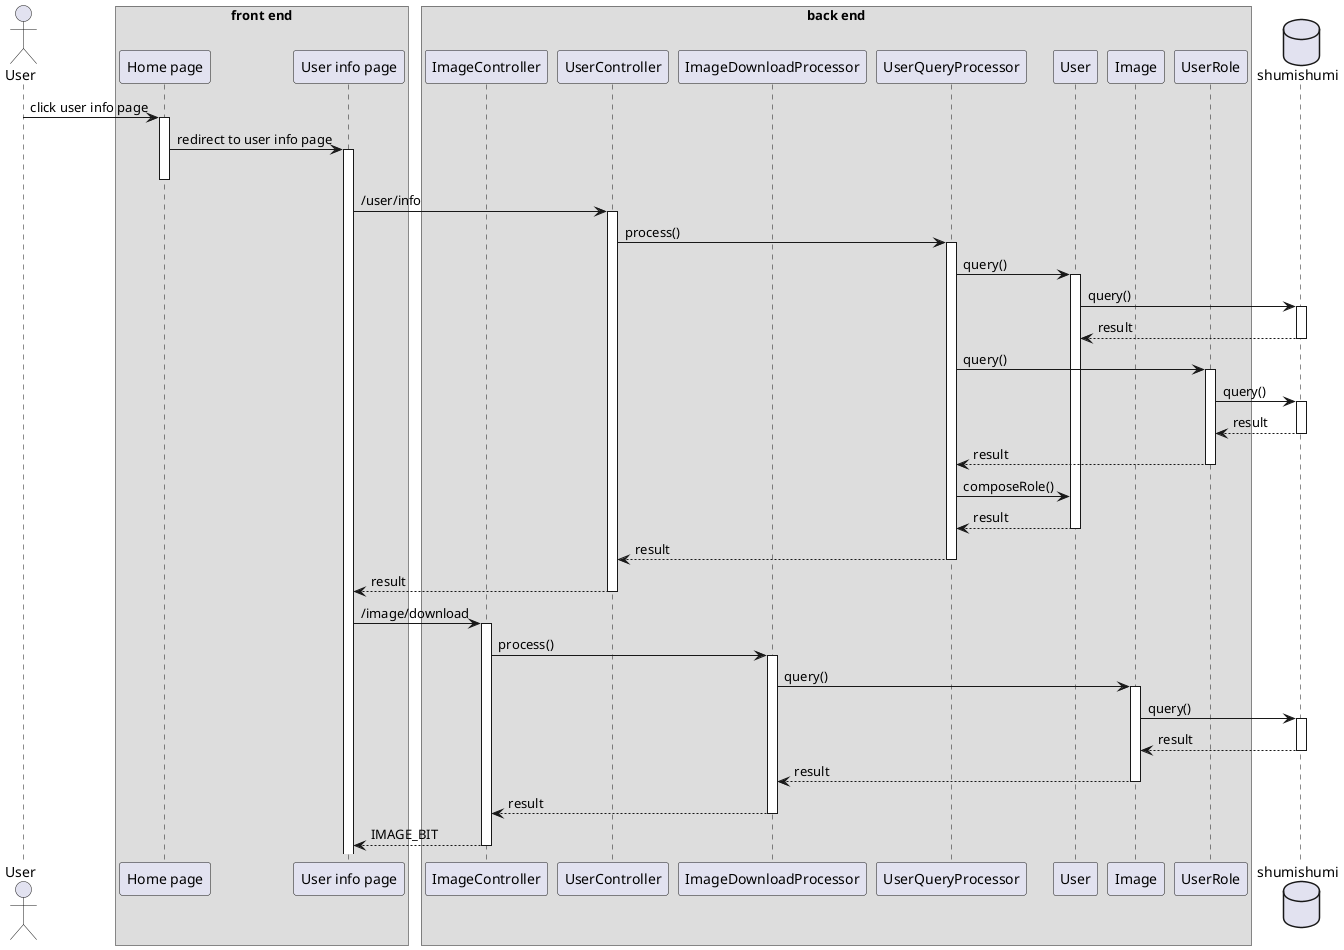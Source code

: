 @startuml template
'autonumber 1.1.1

actor User as u

box "front end"
participant "Home page" as home
participant "User info page" as uinfo
end box

box "back end"
participant "ImageController" as ic
participant "UserController" as uc
participant "ImageDownloadProcessor" as downproc
participant "UserQueryProcessor" as queproc

participant "User" as um
participant "Image" as im
participant "UserRole" as urm
end box

database shumishumi as db

u -> home++ : click user info page
home -> uinfo ++-- : redirect to user info page

uinfo -> uc++ : /user/info
uc -> queproc++ : process()
queproc -> um++ : query()
um -> db++ : query()
return result
queproc -> urm++ : query()
urm -> db++ : query()
return result
return result
queproc -> um : composeRole()
return result

return result
return result

'autonumber inc b
uinfo -> ic++ : /image/download
ic -> downproc++ : process()
downproc -> im++ : query()
im -> db++ : query()
return result
return result
return result
return IMAGE_BIT
@enduml